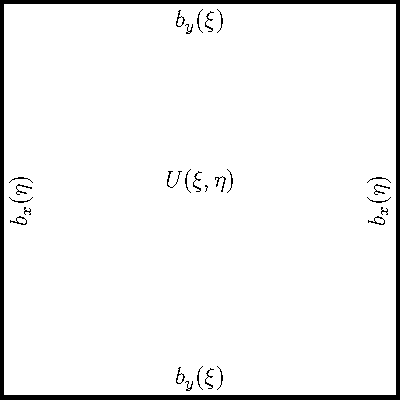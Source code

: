 size(200,0);

pen pc = linewidth(2);

pair x1 = (0.0,0.0);
pair x2 = (1.0,0.0);
pair x3 = (1.0,1.0);
pair x4 = (0.0,1.0);
draw(x1--x2--x3--x4--cycle,pc);

label(rotate(90)*"$b_x(\eta)$",(1,0.5),W);
label(rotate(90)*"$b_x(\eta)$",(0,0.5),E);
label("$b_y(\xi)$",(0.5,0),N);
label("$b_y(\xi)$",(0.5,1),S);

label("$U(\xi,\eta)$",(0.5,0.5),N);
